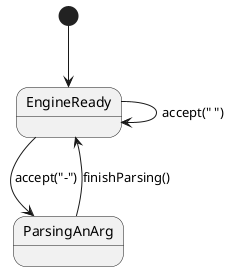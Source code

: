 @startuml
state EngineReady
state ParsingAnArg


[*] --> EngineReady
EngineReady --> EngineReady : accept(" ")
EngineReady --> ParsingAnArg : accept("-")
ParsingAnArg --> EngineReady : finishParsing()


@enduml